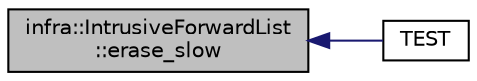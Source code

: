 digraph "infra::IntrusiveForwardList::erase_slow"
{
 // INTERACTIVE_SVG=YES
  edge [fontname="Helvetica",fontsize="10",labelfontname="Helvetica",labelfontsize="10"];
  node [fontname="Helvetica",fontsize="10",shape=record];
  rankdir="LR";
  Node41 [label="infra::IntrusiveForwardList\l::erase_slow",height=0.2,width=0.4,color="black", fillcolor="grey75", style="filled", fontcolor="black"];
  Node41 -> Node42 [dir="back",color="midnightblue",fontsize="10",style="solid",fontname="Helvetica"];
  Node42 [label="TEST",height=0.2,width=0.4,color="black", fillcolor="white", style="filled",URL="$d8/d45/_test_intrusive_forward_list_8cpp.html#ac6bb0ddfd6239e41a4f7f8b906849656"];
}
